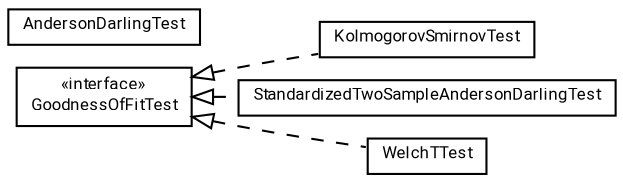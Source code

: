 #!/usr/local/bin/dot
#
# Class diagram 
# Generated by UMLGraph version R5_7_2-60-g0e99a6 (http://www.spinellis.gr/umlgraph/)
#

digraph G {
	graph [fontnames="svg"]
	edge [fontname="Roboto",fontsize=7,labelfontname="Roboto",labelfontsize=7,color="black"];
	node [fontname="Roboto",fontcolor="black",fontsize=8,shape=plaintext,margin=0,width=0,height=0];
	nodesep=0.15;
	ranksep=0.25;
	rankdir=LR;
	// de.lmu.ifi.dbs.elki.math.statistics.tests.KolmogorovSmirnovTest
	c468391 [label=<<table title="de.lmu.ifi.dbs.elki.math.statistics.tests.KolmogorovSmirnovTest" border="0" cellborder="1" cellspacing="0" cellpadding="2" href="KolmogorovSmirnovTest.html" target="_parent">
		<tr><td><table border="0" cellspacing="0" cellpadding="1">
		<tr><td align="center" balign="center"> <font face="Roboto">KolmogorovSmirnovTest</font> </td></tr>
		</table></td></tr>
		</table>>, URL="KolmogorovSmirnovTest.html"];
	// de.lmu.ifi.dbs.elki.math.statistics.tests.StandardizedTwoSampleAndersonDarlingTest
	c468393 [label=<<table title="de.lmu.ifi.dbs.elki.math.statistics.tests.StandardizedTwoSampleAndersonDarlingTest" border="0" cellborder="1" cellspacing="0" cellpadding="2" href="StandardizedTwoSampleAndersonDarlingTest.html" target="_parent">
		<tr><td><table border="0" cellspacing="0" cellpadding="1">
		<tr><td align="center" balign="center"> <font face="Roboto">StandardizedTwoSampleAndersonDarlingTest</font> </td></tr>
		</table></td></tr>
		</table>>, URL="StandardizedTwoSampleAndersonDarlingTest.html"];
	// de.lmu.ifi.dbs.elki.math.statistics.tests.AndersonDarlingTest
	c468394 [label=<<table title="de.lmu.ifi.dbs.elki.math.statistics.tests.AndersonDarlingTest" border="0" cellborder="1" cellspacing="0" cellpadding="2" href="AndersonDarlingTest.html" target="_parent">
		<tr><td><table border="0" cellspacing="0" cellpadding="1">
		<tr><td align="center" balign="center"> <font face="Roboto">AndersonDarlingTest</font> </td></tr>
		</table></td></tr>
		</table>>, URL="AndersonDarlingTest.html"];
	// de.lmu.ifi.dbs.elki.math.statistics.tests.WelchTTest
	c468395 [label=<<table title="de.lmu.ifi.dbs.elki.math.statistics.tests.WelchTTest" border="0" cellborder="1" cellspacing="0" cellpadding="2" href="WelchTTest.html" target="_parent">
		<tr><td><table border="0" cellspacing="0" cellpadding="1">
		<tr><td align="center" balign="center"> <font face="Roboto">WelchTTest</font> </td></tr>
		</table></td></tr>
		</table>>, URL="WelchTTest.html"];
	// de.lmu.ifi.dbs.elki.math.statistics.tests.GoodnessOfFitTest
	c468397 [label=<<table title="de.lmu.ifi.dbs.elki.math.statistics.tests.GoodnessOfFitTest" border="0" cellborder="1" cellspacing="0" cellpadding="2" href="GoodnessOfFitTest.html" target="_parent">
		<tr><td><table border="0" cellspacing="0" cellpadding="1">
		<tr><td align="center" balign="center"> &#171;interface&#187; </td></tr>
		<tr><td align="center" balign="center"> <font face="Roboto">GoodnessOfFitTest</font> </td></tr>
		</table></td></tr>
		</table>>, URL="GoodnessOfFitTest.html"];
	// de.lmu.ifi.dbs.elki.math.statistics.tests.KolmogorovSmirnovTest implements de.lmu.ifi.dbs.elki.math.statistics.tests.GoodnessOfFitTest
	c468397 -> c468391 [arrowtail=empty,style=dashed,dir=back,weight=9];
	// de.lmu.ifi.dbs.elki.math.statistics.tests.StandardizedTwoSampleAndersonDarlingTest implements de.lmu.ifi.dbs.elki.math.statistics.tests.GoodnessOfFitTest
	c468397 -> c468393 [arrowtail=empty,style=dashed,dir=back,weight=9];
	// de.lmu.ifi.dbs.elki.math.statistics.tests.WelchTTest implements de.lmu.ifi.dbs.elki.math.statistics.tests.GoodnessOfFitTest
	c468397 -> c468395 [arrowtail=empty,style=dashed,dir=back,weight=9];
}

